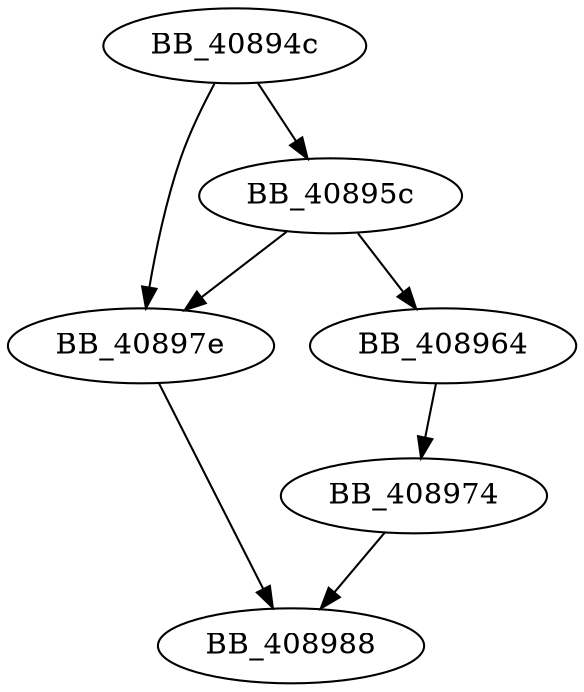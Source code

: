 DiGraph __lock_file{
BB_40894c->BB_40895c
BB_40894c->BB_40897e
BB_40895c->BB_408964
BB_40895c->BB_40897e
BB_408964->BB_408974
BB_408974->BB_408988
BB_40897e->BB_408988
}
